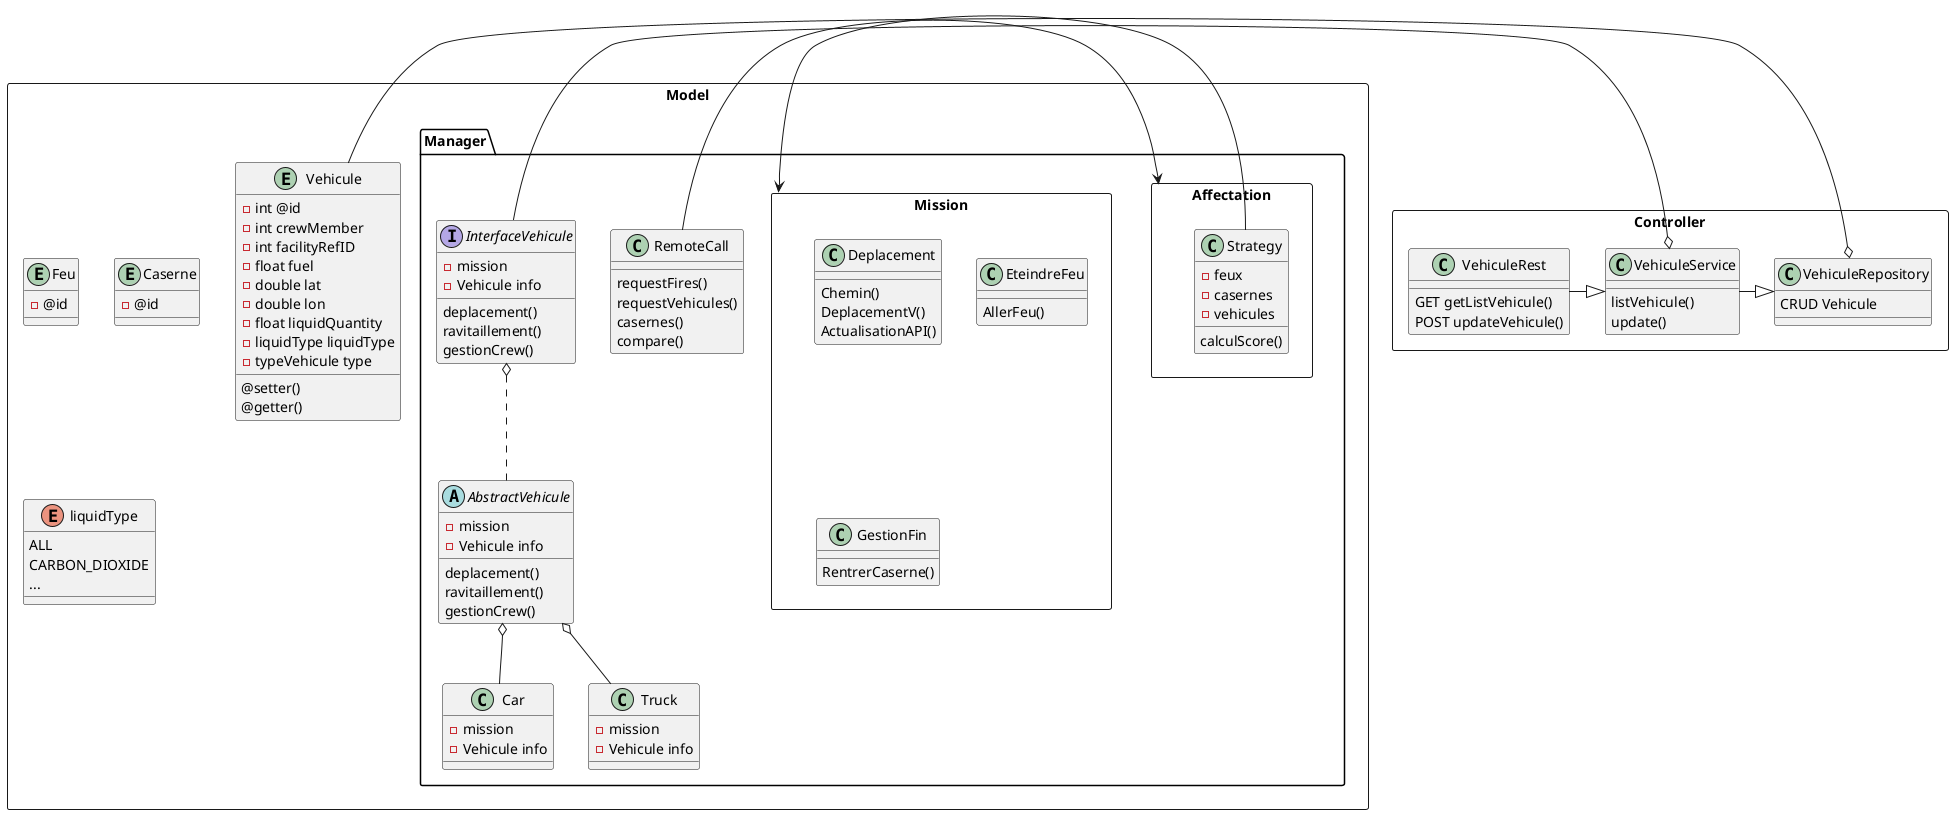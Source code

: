 @startuml

package Model <<Rectangle>> {
    entity Vehicule {
      - int @id
      - int crewMember
      - int facilityRefID
      - float fuel
      - double lat
      - double lon
      - float liquidQuantity
      - liquidType liquidType
      - typeVehicule type

      @setter()
      @getter()
    }

    entity Feu {
        - @id
    }
    entity Caserne {
        - @id
    }

    enum liquidType {
        ALL
        CARBON_DIOXIDE
        ...
    }

    package Manager <<Folder>> {

        class RemoteCall {
            requestFires()
            requestVehicules()
            casernes()
            compare()
        }

        package Affectation <<rectangle>> {
            class Strategy {
                - feux
                - casernes
                - vehicules
                calculScore()
            }
        }

        package Mission <<rectangle>> {
            class Deplacement {
                Chemin()
                DeplacementV()
                ActualisationAPI()
            }
            class EteindreFeu {
                AllerFeu()
            }
            class GestionFin {
                RentrerCaserne()
            }
        }

        RemoteCall -> Affectation
        Strategy -> Mission

        interface InterfaceVehicule {
            - mission
            - Vehicule info
            deplacement()
            ravitaillement()
            gestionCrew()
        }

        abstract AbstractVehicule {
            - mission
            - Vehicule info
            deplacement()
            ravitaillement()
            gestionCrew()
        }

        class Car {
            - mission
            - Vehicule info
        }
        class Truck {
            - mission
            - Vehicule info
        }

        InterfaceVehicule o.. AbstractVehicule
        AbstractVehicule o-- Car
        AbstractVehicule o-- Truck
    }

}

package Controller <<Rectangle>> {

    class VehiculeRepository {
        CRUD Vehicule
    }

    class VehiculeService {
        listVehicule()
        update()
    }

    class VehiculeRest {
        GET getListVehicule()
        POST updateVehicule()
    }

    VehiculeRest -|> VehiculeService
    VehiculeService -|> VehiculeRepository

    VehiculeRepository o- Vehicule
    VehiculeService o- InterfaceVehicule

}



@enduml
